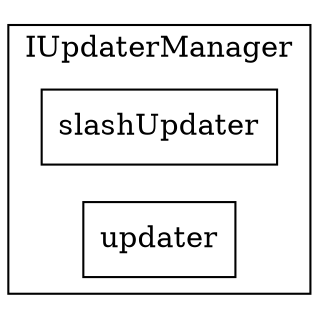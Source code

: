 strict digraph {
rankdir="LR"
node [shape=box]
subgraph cluster_12_IUpdaterManager {
label = "IUpdaterManager"
"12_slashUpdater" [label="slashUpdater"]
"12_updater" [label="updater"]
}subgraph cluster_solidity {
label = "[Solidity]"
}
}